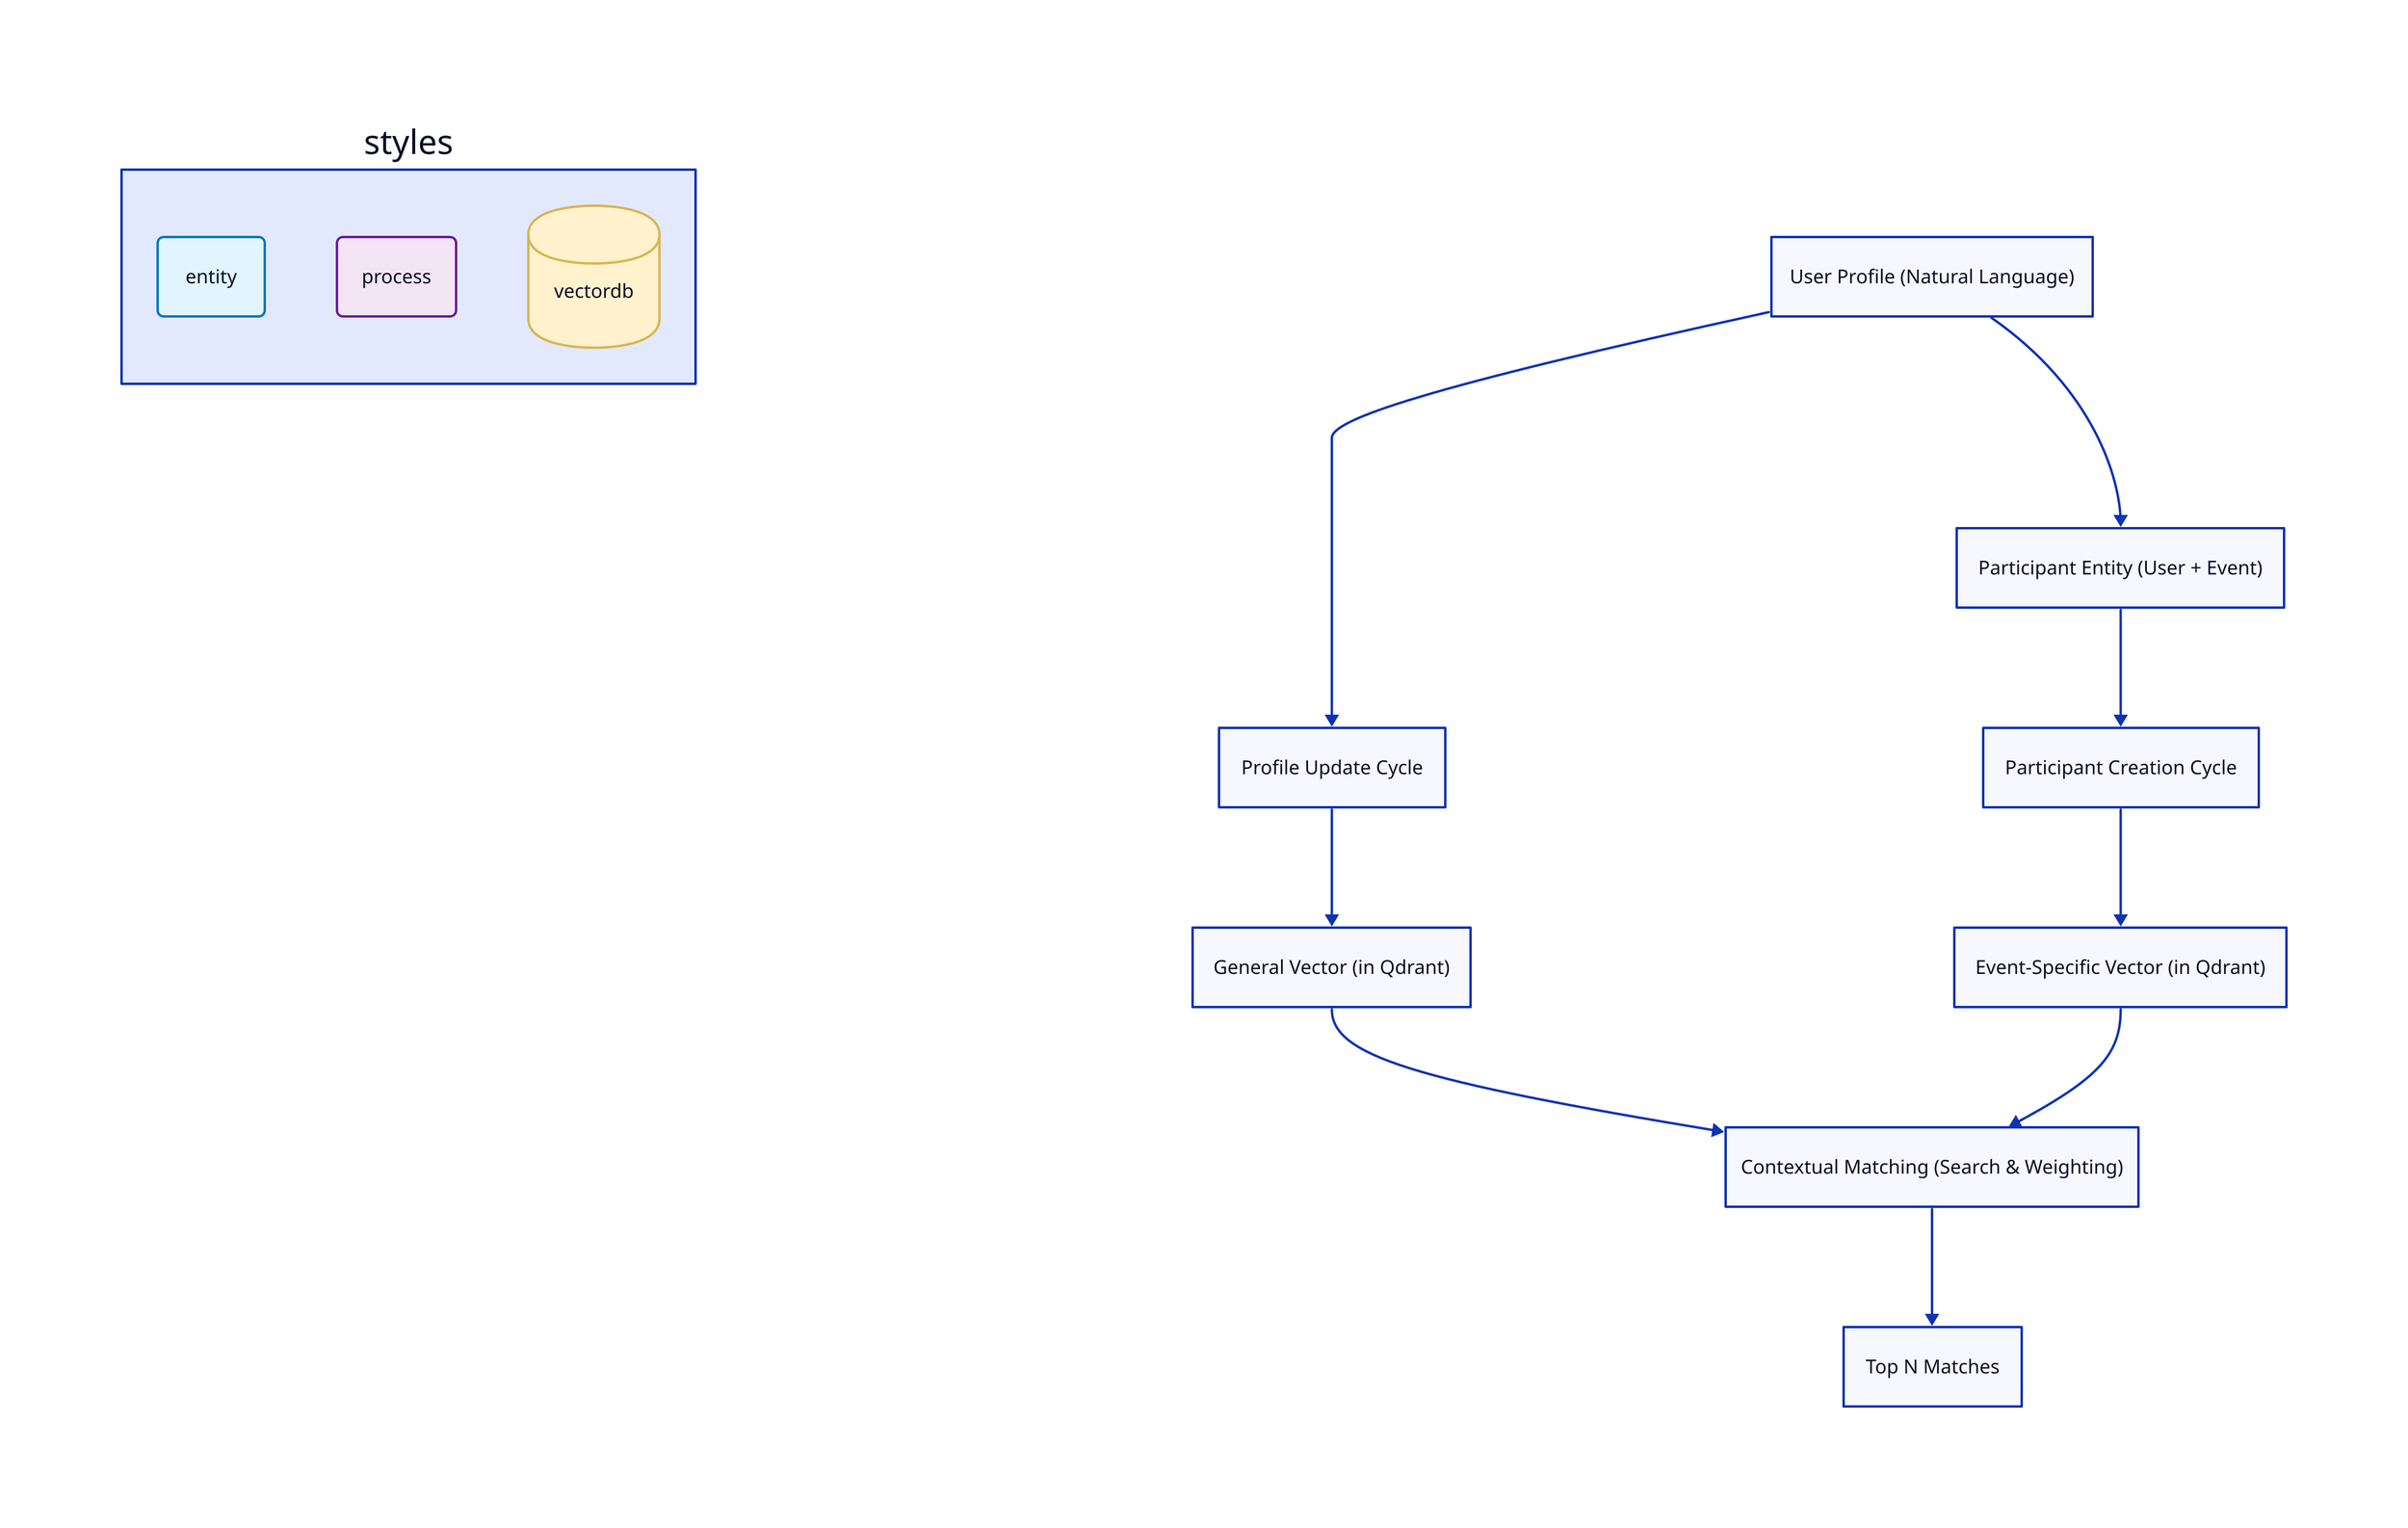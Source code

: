 # Flexible Matching Architecture Overview
direction: down

styles: {
  entity: { shape: rectangle; style: { fill: '#e1f5fe'; stroke: '#0277bd'; border-radius: 5 } }
  process: { shape: rectangle; style: { fill: '#f3e5f5'; stroke: '#6a1b9a'; border-radius: 5 } }
  vectordb: { shape: cylinder; style: { fill: '#fff2cc'; stroke: '#d6b656' } }
}

# Components
UserProfile: { class: entity; label: 'User Profile (Natural Language)' }
ProfileCycle: { class: process; label: 'Profile Update Cycle' }
GeneralVectorDB: { class: vectordb; label: 'General Vector (in Qdrant)' }
ParticipantEntity: { class: entity; label: 'Participant Entity (User + Event)' }
ParticipantCycle: { class: process; label: 'Participant Creation Cycle' }
EventVectorDB: { class: vectordb; label: 'Event-Specific Vector (in Qdrant)' }
MatchingSearch: { class: process; label: 'Contextual Matching (Search & Weighting)' }

TopMatches: { class: process; label: 'Top N Matches' }

# Flow
UserProfile -> ProfileCycle
ProfileCycle -> GeneralVectorDB
UserProfile -> ParticipantEntity
ParticipantEntity -> ParticipantCycle
ParticipantCycle -> EventVectorDB
GeneralVectorDB -> MatchingSearch
EventVectorDB -> MatchingSearch
MatchingSearch -> TopMatches

Note: |md
  This diagram shows how general profile updates and event-specific participant vectors feed into the matching search.
|
Note.style: { fill: '#f5f5f5'; stroke: '#333'; border-radius: 5 } 